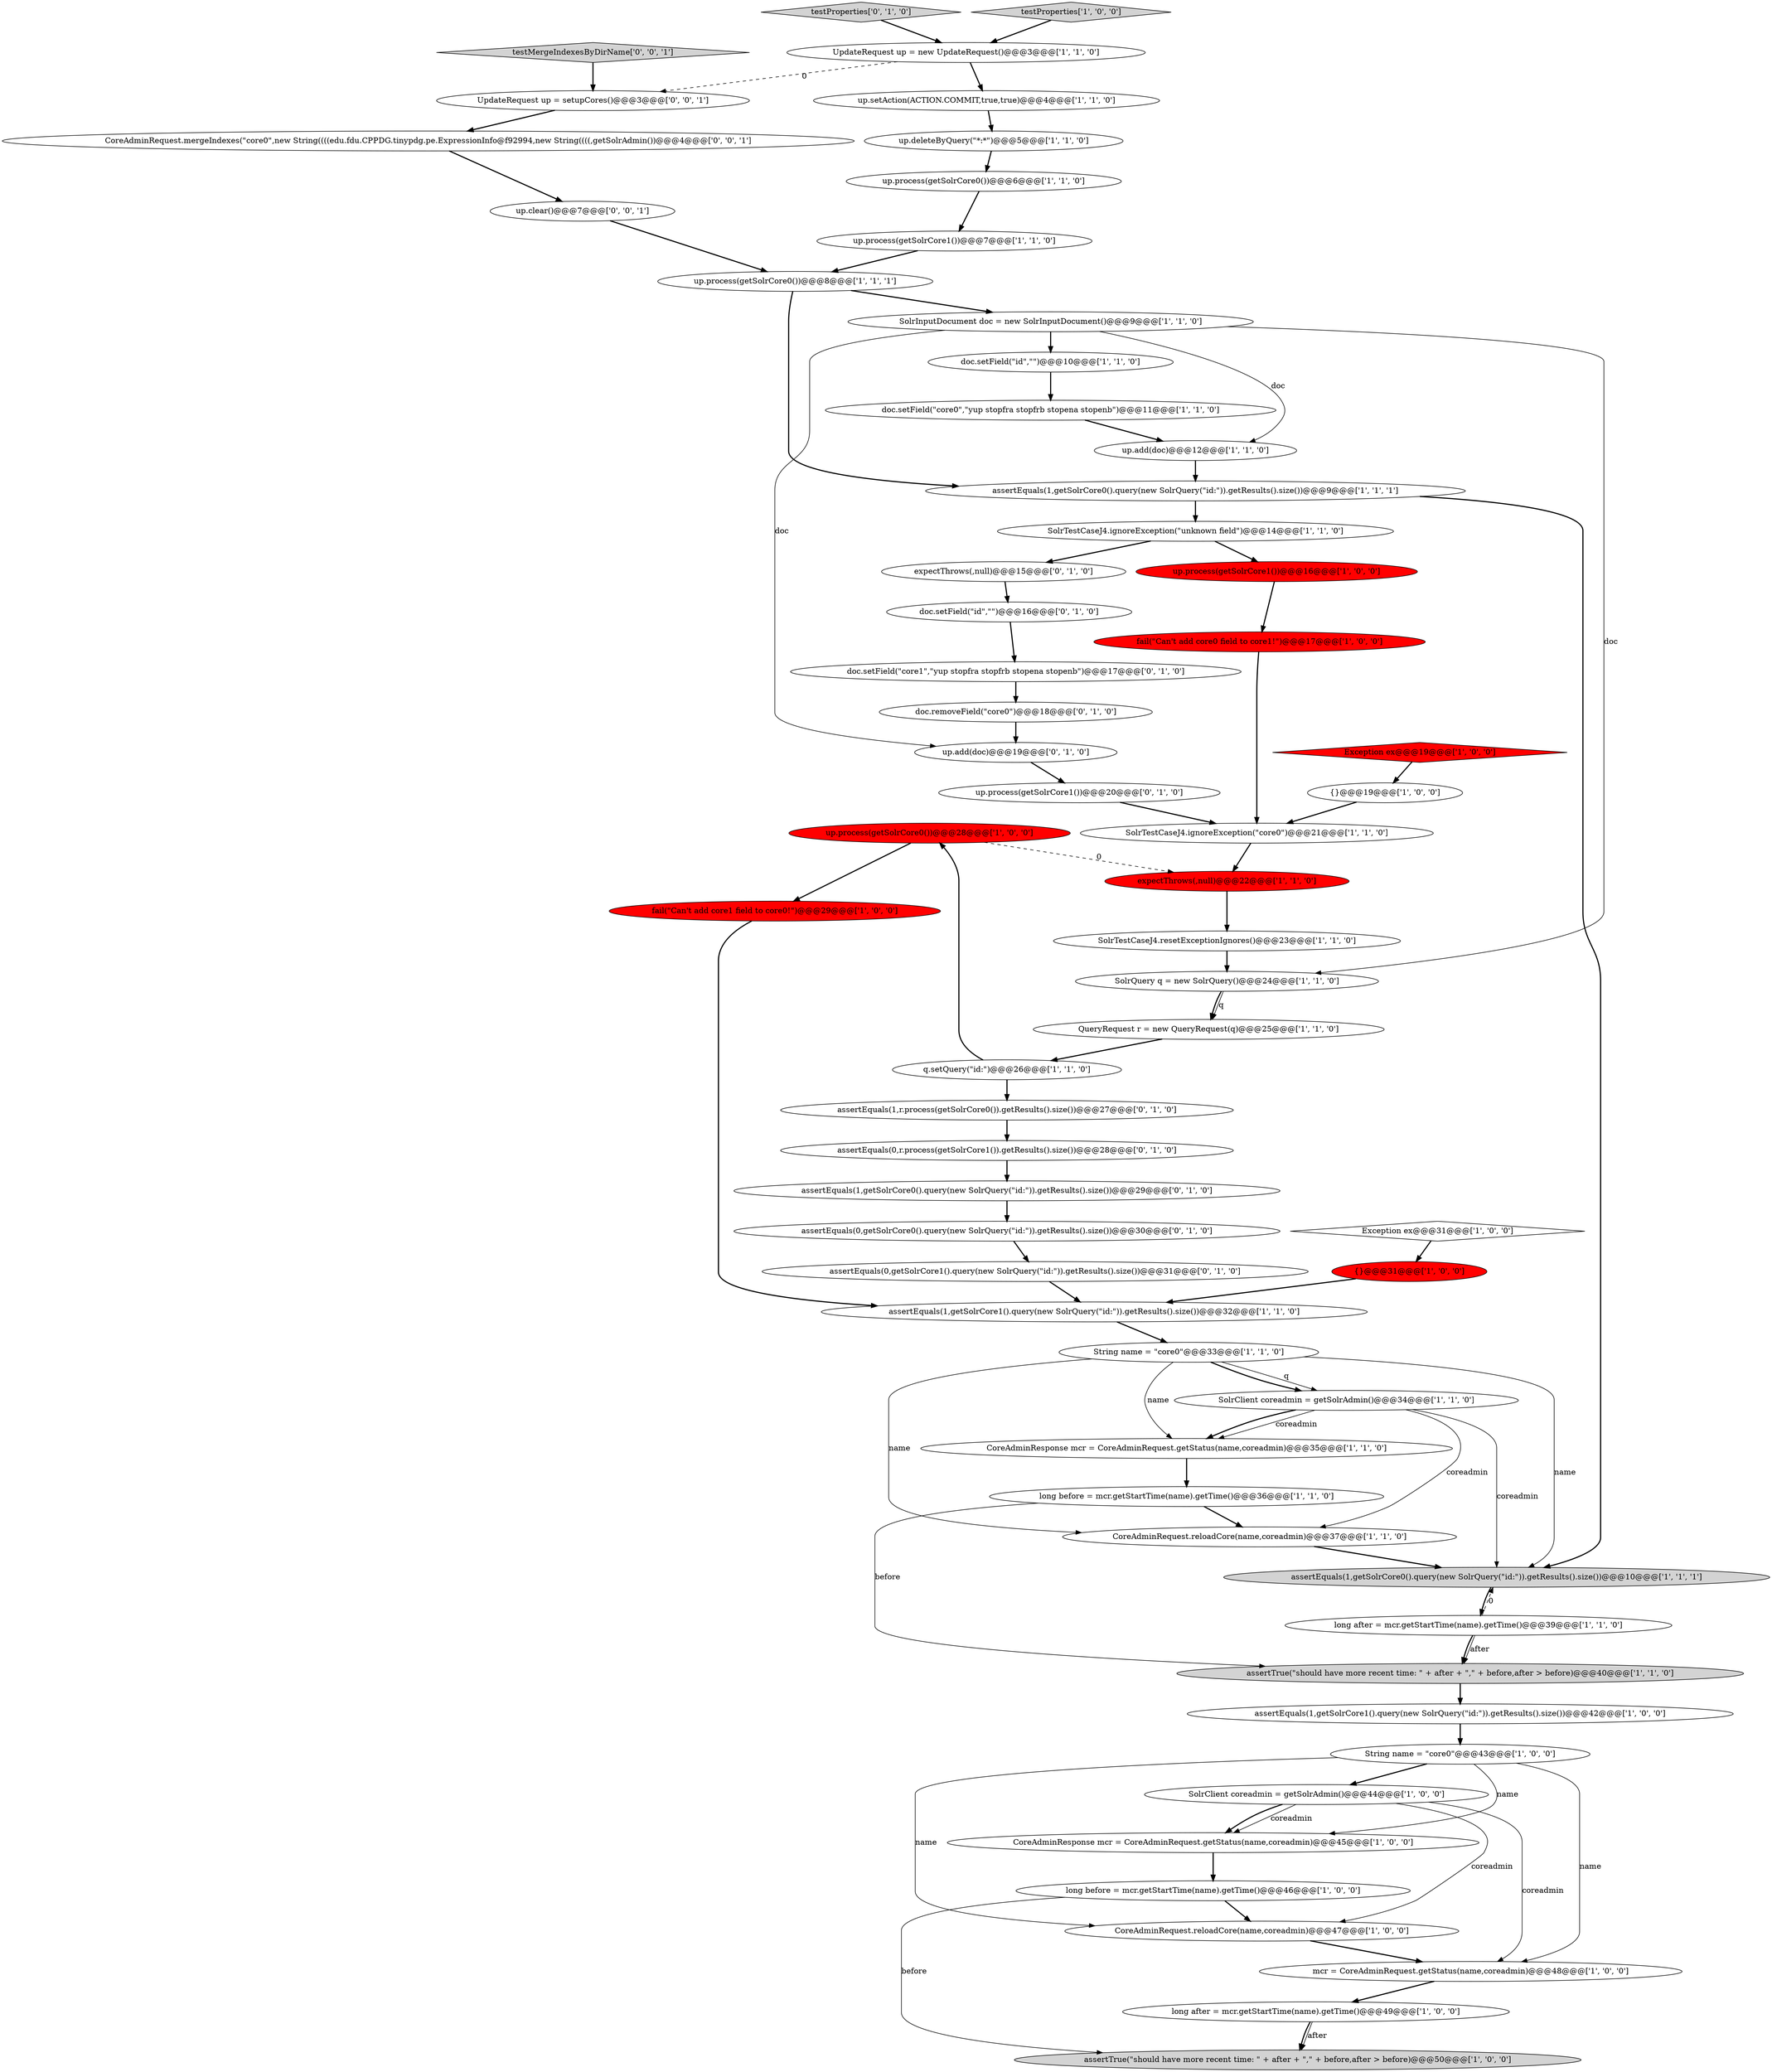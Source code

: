 digraph {
20 [style = filled, label = "up.process(getSolrCore0())@@@28@@@['1', '0', '0']", fillcolor = red, shape = ellipse image = "AAA1AAABBB1BBB"];
42 [style = filled, label = "SolrClient coreadmin = getSolrAdmin()@@@44@@@['1', '0', '0']", fillcolor = white, shape = ellipse image = "AAA0AAABBB1BBB"];
58 [style = filled, label = "up.clear()@@@7@@@['0', '0', '1']", fillcolor = white, shape = ellipse image = "AAA0AAABBB3BBB"];
21 [style = filled, label = "fail(\"Can't add core0 field to core1!\")@@@17@@@['1', '0', '0']", fillcolor = red, shape = ellipse image = "AAA1AAABBB1BBB"];
60 [style = filled, label = "CoreAdminRequest.mergeIndexes(\"core0\",new String((((edu.fdu.CPPDG.tinypdg.pe.ExpressionInfo@f92994,new String((((,getSolrAdmin())@@@4@@@['0', '0', '1']", fillcolor = white, shape = ellipse image = "AAA0AAABBB3BBB"];
57 [style = filled, label = "UpdateRequest up = setupCores()@@@3@@@['0', '0', '1']", fillcolor = white, shape = ellipse image = "AAA0AAABBB3BBB"];
22 [style = filled, label = "long before = mcr.getStartTime(name).getTime()@@@46@@@['1', '0', '0']", fillcolor = white, shape = ellipse image = "AAA0AAABBB1BBB"];
3 [style = filled, label = "{}@@@19@@@['1', '0', '0']", fillcolor = white, shape = ellipse image = "AAA0AAABBB1BBB"];
11 [style = filled, label = "String name = \"core0\"@@@43@@@['1', '0', '0']", fillcolor = white, shape = ellipse image = "AAA0AAABBB1BBB"];
28 [style = filled, label = "{}@@@31@@@['1', '0', '0']", fillcolor = red, shape = ellipse image = "AAA1AAABBB1BBB"];
32 [style = filled, label = "assertEquals(1,getSolrCore1().query(new SolrQuery(\"id:\")).getResults().size())@@@32@@@['1', '1', '0']", fillcolor = white, shape = ellipse image = "AAA0AAABBB1BBB"];
49 [style = filled, label = "doc.setField(\"core1\",\"yup stopfra stopfrb stopena stopenb\")@@@17@@@['0', '1', '0']", fillcolor = white, shape = ellipse image = "AAA0AAABBB2BBB"];
9 [style = filled, label = "assertTrue(\"should have more recent time: \" + after + \",\" + before,after > before)@@@50@@@['1', '0', '0']", fillcolor = lightgray, shape = ellipse image = "AAA0AAABBB1BBB"];
29 [style = filled, label = "CoreAdminRequest.reloadCore(name,coreadmin)@@@47@@@['1', '0', '0']", fillcolor = white, shape = ellipse image = "AAA0AAABBB1BBB"];
55 [style = filled, label = "doc.removeField(\"core0\")@@@18@@@['0', '1', '0']", fillcolor = white, shape = ellipse image = "AAA0AAABBB2BBB"];
56 [style = filled, label = "assertEquals(1,getSolrCore0().query(new SolrQuery(\"id:\")).getResults().size())@@@29@@@['0', '1', '0']", fillcolor = white, shape = ellipse image = "AAA0AAABBB2BBB"];
6 [style = filled, label = "SolrQuery q = new SolrQuery()@@@24@@@['1', '1', '0']", fillcolor = white, shape = ellipse image = "AAA0AAABBB1BBB"];
16 [style = filled, label = "up.process(getSolrCore1())@@@7@@@['1', '1', '0']", fillcolor = white, shape = ellipse image = "AAA0AAABBB1BBB"];
27 [style = filled, label = "up.process(getSolrCore1())@@@16@@@['1', '0', '0']", fillcolor = red, shape = ellipse image = "AAA1AAABBB1BBB"];
44 [style = filled, label = "long before = mcr.getStartTime(name).getTime()@@@36@@@['1', '1', '0']", fillcolor = white, shape = ellipse image = "AAA0AAABBB1BBB"];
47 [style = filled, label = "assertEquals(0,r.process(getSolrCore1()).getResults().size())@@@28@@@['0', '1', '0']", fillcolor = white, shape = ellipse image = "AAA0AAABBB2BBB"];
8 [style = filled, label = "String name = \"core0\"@@@33@@@['1', '1', '0']", fillcolor = white, shape = ellipse image = "AAA0AAABBB1BBB"];
43 [style = filled, label = "up.setAction(ACTION.COMMIT,true,true)@@@4@@@['1', '1', '0']", fillcolor = white, shape = ellipse image = "AAA0AAABBB1BBB"];
45 [style = filled, label = "assertEquals(0,getSolrCore0().query(new SolrQuery(\"id:\")).getResults().size())@@@30@@@['0', '1', '0']", fillcolor = white, shape = ellipse image = "AAA0AAABBB2BBB"];
5 [style = filled, label = "q.setQuery(\"id:\")@@@26@@@['1', '1', '0']", fillcolor = white, shape = ellipse image = "AAA0AAABBB1BBB"];
51 [style = filled, label = "assertEquals(0,getSolrCore1().query(new SolrQuery(\"id:\")).getResults().size())@@@31@@@['0', '1', '0']", fillcolor = white, shape = ellipse image = "AAA0AAABBB2BBB"];
48 [style = filled, label = "assertEquals(1,r.process(getSolrCore0()).getResults().size())@@@27@@@['0', '1', '0']", fillcolor = white, shape = ellipse image = "AAA0AAABBB2BBB"];
0 [style = filled, label = "up.process(getSolrCore0())@@@6@@@['1', '1', '0']", fillcolor = white, shape = ellipse image = "AAA0AAABBB1BBB"];
52 [style = filled, label = "up.add(doc)@@@19@@@['0', '1', '0']", fillcolor = white, shape = ellipse image = "AAA0AAABBB2BBB"];
2 [style = filled, label = "Exception ex@@@31@@@['1', '0', '0']", fillcolor = white, shape = diamond image = "AAA0AAABBB1BBB"];
36 [style = filled, label = "doc.setField(\"core0\",\"yup stopfra stopfrb stopena stopenb\")@@@11@@@['1', '1', '0']", fillcolor = white, shape = ellipse image = "AAA0AAABBB1BBB"];
26 [style = filled, label = "CoreAdminResponse mcr = CoreAdminRequest.getStatus(name,coreadmin)@@@35@@@['1', '1', '0']", fillcolor = white, shape = ellipse image = "AAA0AAABBB1BBB"];
7 [style = filled, label = "assertEquals(1,getSolrCore1().query(new SolrQuery(\"id:\")).getResults().size())@@@42@@@['1', '0', '0']", fillcolor = white, shape = ellipse image = "AAA0AAABBB1BBB"];
1 [style = filled, label = "SolrClient coreadmin = getSolrAdmin()@@@34@@@['1', '1', '0']", fillcolor = white, shape = ellipse image = "AAA0AAABBB1BBB"];
13 [style = filled, label = "CoreAdminResponse mcr = CoreAdminRequest.getStatus(name,coreadmin)@@@45@@@['1', '0', '0']", fillcolor = white, shape = ellipse image = "AAA0AAABBB1BBB"];
15 [style = filled, label = "assertEquals(1,getSolrCore0().query(new SolrQuery(\"id:\")).getResults().size())@@@10@@@['1', '1', '1']", fillcolor = lightgray, shape = ellipse image = "AAA0AAABBB1BBB"];
17 [style = filled, label = "QueryRequest r = new QueryRequest(q)@@@25@@@['1', '1', '0']", fillcolor = white, shape = ellipse image = "AAA0AAABBB1BBB"];
39 [style = filled, label = "Exception ex@@@19@@@['1', '0', '0']", fillcolor = red, shape = diamond image = "AAA1AAABBB1BBB"];
50 [style = filled, label = "up.process(getSolrCore1())@@@20@@@['0', '1', '0']", fillcolor = white, shape = ellipse image = "AAA0AAABBB2BBB"];
25 [style = filled, label = "up.process(getSolrCore0())@@@8@@@['1', '1', '1']", fillcolor = white, shape = ellipse image = "AAA0AAABBB1BBB"];
30 [style = filled, label = "doc.setField(\"id\",\"\")@@@10@@@['1', '1', '0']", fillcolor = white, shape = ellipse image = "AAA0AAABBB1BBB"];
18 [style = filled, label = "assertTrue(\"should have more recent time: \" + after + \",\" + before,after > before)@@@40@@@['1', '1', '0']", fillcolor = lightgray, shape = ellipse image = "AAA0AAABBB1BBB"];
33 [style = filled, label = "up.add(doc)@@@12@@@['1', '1', '0']", fillcolor = white, shape = ellipse image = "AAA0AAABBB1BBB"];
53 [style = filled, label = "testProperties['0', '1', '0']", fillcolor = lightgray, shape = diamond image = "AAA0AAABBB2BBB"];
24 [style = filled, label = "SolrTestCaseJ4.resetExceptionIgnores()@@@23@@@['1', '1', '0']", fillcolor = white, shape = ellipse image = "AAA0AAABBB1BBB"];
31 [style = filled, label = "long after = mcr.getStartTime(name).getTime()@@@39@@@['1', '1', '0']", fillcolor = white, shape = ellipse image = "AAA0AAABBB1BBB"];
4 [style = filled, label = "up.deleteByQuery(\"*:*\")@@@5@@@['1', '1', '0']", fillcolor = white, shape = ellipse image = "AAA0AAABBB1BBB"];
34 [style = filled, label = "assertEquals(1,getSolrCore0().query(new SolrQuery(\"id:\")).getResults().size())@@@9@@@['1', '1', '1']", fillcolor = white, shape = ellipse image = "AAA0AAABBB1BBB"];
23 [style = filled, label = "expectThrows(,null)@@@22@@@['1', '1', '0']", fillcolor = red, shape = ellipse image = "AAA1AAABBB1BBB"];
12 [style = filled, label = "fail(\"Can't add core1 field to core0!\")@@@29@@@['1', '0', '0']", fillcolor = red, shape = ellipse image = "AAA1AAABBB1BBB"];
41 [style = filled, label = "long after = mcr.getStartTime(name).getTime()@@@49@@@['1', '0', '0']", fillcolor = white, shape = ellipse image = "AAA0AAABBB1BBB"];
46 [style = filled, label = "doc.setField(\"id\",\"\")@@@16@@@['0', '1', '0']", fillcolor = white, shape = ellipse image = "AAA0AAABBB2BBB"];
38 [style = filled, label = "SolrInputDocument doc = new SolrInputDocument()@@@9@@@['1', '1', '0']", fillcolor = white, shape = ellipse image = "AAA0AAABBB1BBB"];
59 [style = filled, label = "testMergeIndexesByDirName['0', '0', '1']", fillcolor = lightgray, shape = diamond image = "AAA0AAABBB3BBB"];
54 [style = filled, label = "expectThrows(,null)@@@15@@@['0', '1', '0']", fillcolor = white, shape = ellipse image = "AAA0AAABBB2BBB"];
14 [style = filled, label = "testProperties['1', '0', '0']", fillcolor = lightgray, shape = diamond image = "AAA0AAABBB1BBB"];
37 [style = filled, label = "mcr = CoreAdminRequest.getStatus(name,coreadmin)@@@48@@@['1', '0', '0']", fillcolor = white, shape = ellipse image = "AAA0AAABBB1BBB"];
19 [style = filled, label = "UpdateRequest up = new UpdateRequest()@@@3@@@['1', '1', '0']", fillcolor = white, shape = ellipse image = "AAA0AAABBB1BBB"];
10 [style = filled, label = "SolrTestCaseJ4.ignoreException(\"unknown field\")@@@14@@@['1', '1', '0']", fillcolor = white, shape = ellipse image = "AAA0AAABBB1BBB"];
35 [style = filled, label = "CoreAdminRequest.reloadCore(name,coreadmin)@@@37@@@['1', '1', '0']", fillcolor = white, shape = ellipse image = "AAA0AAABBB1BBB"];
40 [style = filled, label = "SolrTestCaseJ4.ignoreException(\"core0\")@@@21@@@['1', '1', '0']", fillcolor = white, shape = ellipse image = "AAA0AAABBB1BBB"];
25->34 [style = bold, label=""];
5->20 [style = bold, label=""];
44->35 [style = bold, label=""];
10->54 [style = bold, label=""];
34->15 [style = bold, label=""];
59->57 [style = bold, label=""];
41->9 [style = bold, label=""];
30->36 [style = bold, label=""];
36->33 [style = bold, label=""];
51->32 [style = bold, label=""];
40->23 [style = bold, label=""];
38->52 [style = solid, label="doc"];
43->4 [style = bold, label=""];
49->55 [style = bold, label=""];
8->1 [style = bold, label=""];
53->19 [style = bold, label=""];
38->30 [style = bold, label=""];
8->15 [style = solid, label="name"];
20->23 [style = dashed, label="0"];
13->22 [style = bold, label=""];
2->28 [style = bold, label=""];
42->29 [style = solid, label="coreadmin"];
17->5 [style = bold, label=""];
7->11 [style = bold, label=""];
1->26 [style = solid, label="coreadmin"];
54->46 [style = bold, label=""];
11->29 [style = solid, label="name"];
41->9 [style = solid, label="after"];
57->60 [style = bold, label=""];
22->9 [style = solid, label="before"];
4->0 [style = bold, label=""];
15->31 [style = bold, label=""];
58->25 [style = bold, label=""];
18->7 [style = bold, label=""];
42->13 [style = solid, label="coreadmin"];
25->38 [style = bold, label=""];
6->17 [style = bold, label=""];
0->16 [style = bold, label=""];
47->56 [style = bold, label=""];
35->15 [style = bold, label=""];
38->33 [style = solid, label="doc"];
45->51 [style = bold, label=""];
37->41 [style = bold, label=""];
12->32 [style = bold, label=""];
22->29 [style = bold, label=""];
14->19 [style = bold, label=""];
29->37 [style = bold, label=""];
28->32 [style = bold, label=""];
60->58 [style = bold, label=""];
32->8 [style = bold, label=""];
56->45 [style = bold, label=""];
8->26 [style = solid, label="name"];
26->44 [style = bold, label=""];
11->37 [style = solid, label="name"];
52->50 [style = bold, label=""];
31->18 [style = solid, label="after"];
55->52 [style = bold, label=""];
44->18 [style = solid, label="before"];
1->15 [style = solid, label="coreadmin"];
27->21 [style = bold, label=""];
19->43 [style = bold, label=""];
42->37 [style = solid, label="coreadmin"];
42->13 [style = bold, label=""];
3->40 [style = bold, label=""];
10->27 [style = bold, label=""];
19->57 [style = dashed, label="0"];
46->49 [style = bold, label=""];
38->6 [style = solid, label="doc"];
39->3 [style = bold, label=""];
31->18 [style = bold, label=""];
16->25 [style = bold, label=""];
11->42 [style = bold, label=""];
1->26 [style = bold, label=""];
34->10 [style = bold, label=""];
31->15 [style = dashed, label="0"];
11->13 [style = solid, label="name"];
23->24 [style = bold, label=""];
48->47 [style = bold, label=""];
50->40 [style = bold, label=""];
20->12 [style = bold, label=""];
8->1 [style = solid, label="q"];
5->48 [style = bold, label=""];
21->40 [style = bold, label=""];
1->35 [style = solid, label="coreadmin"];
8->35 [style = solid, label="name"];
6->17 [style = solid, label="q"];
24->6 [style = bold, label=""];
33->34 [style = bold, label=""];
}
